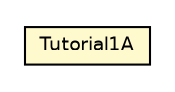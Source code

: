 #!/usr/local/bin/dot
#
# Class diagram 
# Generated by UmlGraph version 4.4 (http://www.spinellis.gr/sw/umlgraph)
#

digraph G {
	edge [fontname="Helvetica",fontsize=10,labelfontname="Helvetica",labelfontsize=10];
	node [fontname="Helvetica",fontsize=10,shape=plaintext];
	// vlcj.tutorial1.Tutorial1A
	c79865 [label=<<table border="0" cellborder="1" cellspacing="0" cellpadding="2" port="p" bgcolor="lemonChiffon" href="./Tutorial1A.html">
		<tr><td><table border="0" cellspacing="0" cellpadding="1">
			<tr><td> Tutorial1A </td></tr>
		</table></td></tr>
		</table>>, fontname="Helvetica", fontcolor="black", fontsize=9.0];
}


